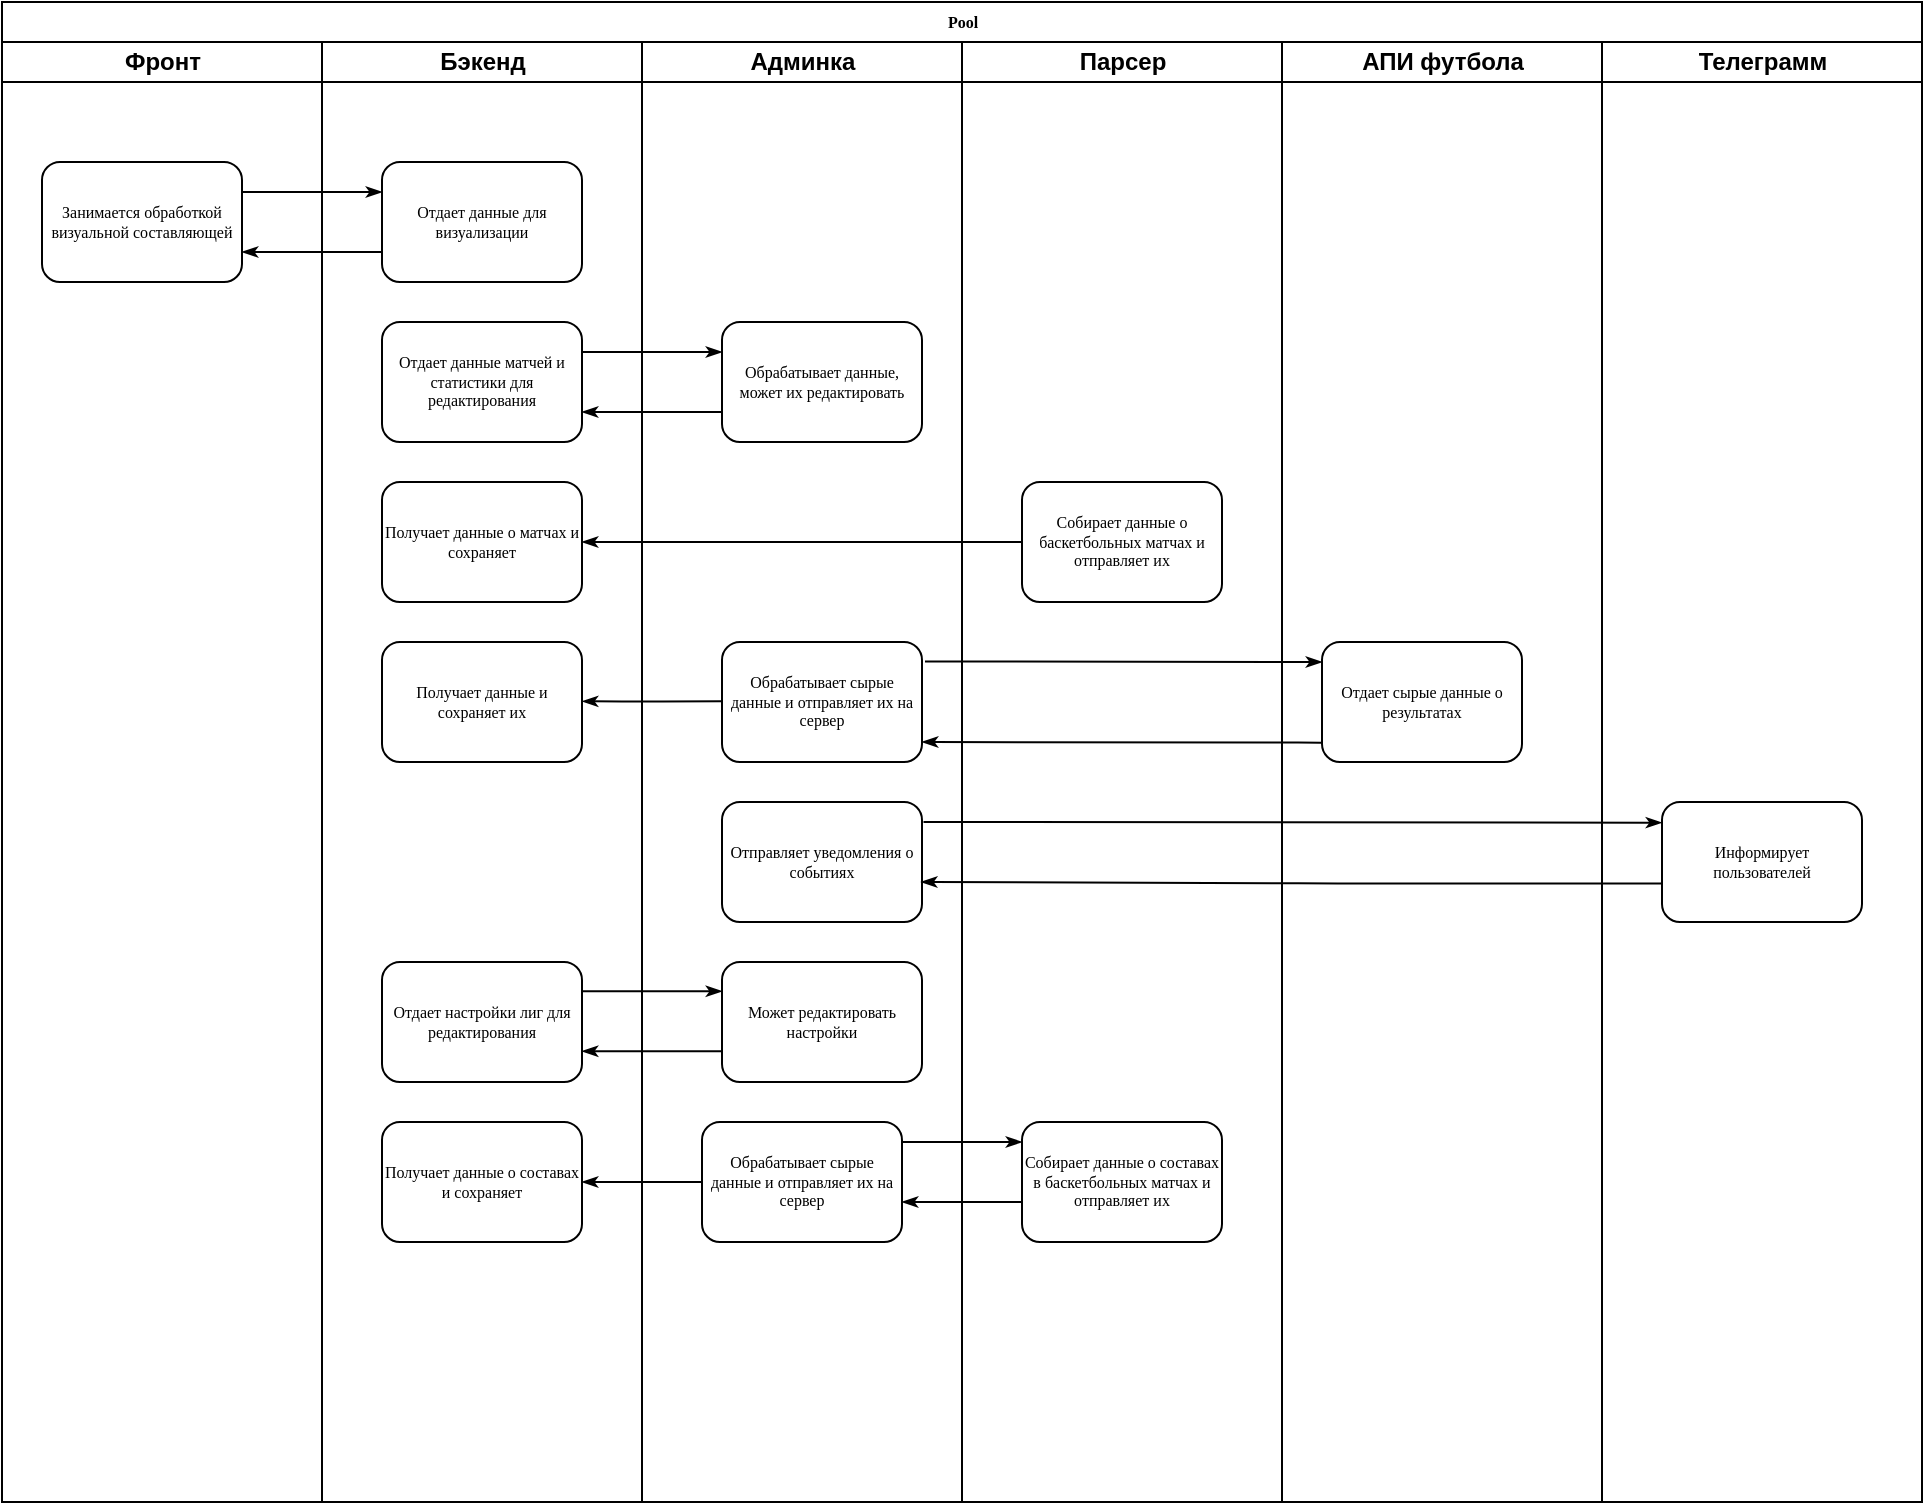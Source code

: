 <mxfile version="20.6.0" type="github">
  <diagram name="Page-1" id="74e2e168-ea6b-b213-b513-2b3c1d86103e">
    <mxGraphModel dx="1027" dy="577" grid="1" gridSize="10" guides="1" tooltips="1" connect="1" arrows="1" fold="1" page="1" pageScale="1" pageWidth="1100" pageHeight="850" background="none" math="0" shadow="0">
      <root>
        <mxCell id="0" />
        <mxCell id="1" parent="0" />
        <mxCell id="77e6c97f196da883-1" value="Pool" style="swimlane;html=1;childLayout=stackLayout;startSize=20;rounded=0;shadow=0;labelBackgroundColor=none;strokeWidth=1;fontFamily=Verdana;fontSize=8;align=center;" parent="1" vertex="1">
          <mxGeometry x="60" y="40" width="960" height="750" as="geometry" />
        </mxCell>
        <mxCell id="77e6c97f196da883-2" value="Фронт" style="swimlane;html=1;startSize=20;" parent="77e6c97f196da883-1" vertex="1">
          <mxGeometry y="20" width="160" height="730" as="geometry" />
        </mxCell>
        <mxCell id="77e6c97f196da883-8" value="Занимается обработкой визуальной составляющей" style="rounded=1;whiteSpace=wrap;html=1;shadow=0;labelBackgroundColor=none;strokeWidth=1;fontFamily=Verdana;fontSize=8;align=center;" parent="77e6c97f196da883-2" vertex="1">
          <mxGeometry x="20" y="60" width="100" height="60" as="geometry" />
        </mxCell>
        <mxCell id="77e6c97f196da883-3" value="Бэкенд" style="swimlane;html=1;startSize=20;" parent="77e6c97f196da883-1" vertex="1">
          <mxGeometry x="160" y="20" width="160" height="730" as="geometry" />
        </mxCell>
        <mxCell id="77e6c97f196da883-11" value="Отдает данные для визуализации" style="rounded=1;whiteSpace=wrap;html=1;shadow=0;labelBackgroundColor=none;strokeWidth=1;fontFamily=Verdana;fontSize=8;align=center;" parent="77e6c97f196da883-3" vertex="1">
          <mxGeometry x="30" y="60" width="100" height="60" as="geometry" />
        </mxCell>
        <mxCell id="qHQJKQO2i5-u3Q4mEbJ6-1" style="edgeStyle=orthogonalEdgeStyle;rounded=1;html=1;labelBackgroundColor=none;startArrow=none;startFill=0;startSize=5;endArrow=classicThin;endFill=1;endSize=5;jettySize=auto;orthogonalLoop=1;strokeWidth=1;fontFamily=Verdana;fontSize=8" edge="1" parent="77e6c97f196da883-3">
          <mxGeometry relative="1" as="geometry">
            <mxPoint x="30" y="105" as="sourcePoint" />
            <mxPoint x="-40" y="105" as="targetPoint" />
            <Array as="points">
              <mxPoint x="-10" y="105" />
              <mxPoint x="-10" y="105" />
            </Array>
          </mxGeometry>
        </mxCell>
        <mxCell id="qHQJKQO2i5-u3Q4mEbJ6-34" value="Отдает настройки лиг для редактирования" style="rounded=1;whiteSpace=wrap;html=1;shadow=0;labelBackgroundColor=none;strokeWidth=1;fontFamily=Verdana;fontSize=8;align=center;" vertex="1" parent="77e6c97f196da883-3">
          <mxGeometry x="30" y="460" width="100" height="60" as="geometry" />
        </mxCell>
        <mxCell id="qHQJKQO2i5-u3Q4mEbJ6-38" value="Получает данные о составах и сохраняет" style="rounded=1;whiteSpace=wrap;html=1;shadow=0;labelBackgroundColor=none;strokeWidth=1;fontFamily=Verdana;fontSize=8;align=center;" vertex="1" parent="77e6c97f196da883-3">
          <mxGeometry x="30" y="540" width="100" height="60" as="geometry" />
        </mxCell>
        <mxCell id="77e6c97f196da883-26" style="edgeStyle=orthogonalEdgeStyle;rounded=1;html=1;labelBackgroundColor=none;startArrow=none;startFill=0;startSize=5;endArrow=classicThin;endFill=1;endSize=5;jettySize=auto;orthogonalLoop=1;strokeWidth=1;fontFamily=Verdana;fontSize=8" parent="77e6c97f196da883-1" source="77e6c97f196da883-8" target="77e6c97f196da883-11" edge="1">
          <mxGeometry relative="1" as="geometry">
            <Array as="points">
              <mxPoint x="150" y="95" />
              <mxPoint x="150" y="95" />
            </Array>
          </mxGeometry>
        </mxCell>
        <mxCell id="77e6c97f196da883-4" value="Админка" style="swimlane;html=1;startSize=20;" parent="77e6c97f196da883-1" vertex="1">
          <mxGeometry x="320" y="20" width="160" height="730" as="geometry" />
        </mxCell>
        <mxCell id="qHQJKQO2i5-u3Q4mEbJ6-2" value="Отдает данные матчей и статистики для редактирования" style="rounded=1;whiteSpace=wrap;html=1;shadow=0;labelBackgroundColor=none;strokeWidth=1;fontFamily=Verdana;fontSize=8;align=center;" vertex="1" parent="77e6c97f196da883-4">
          <mxGeometry x="-130" y="140" width="100" height="60" as="geometry" />
        </mxCell>
        <mxCell id="qHQJKQO2i5-u3Q4mEbJ6-3" style="edgeStyle=orthogonalEdgeStyle;rounded=1;html=1;labelBackgroundColor=none;startArrow=none;startFill=0;startSize=5;endArrow=classicThin;endFill=1;endSize=5;jettySize=auto;orthogonalLoop=1;strokeWidth=1;fontFamily=Verdana;fontSize=8" edge="1" parent="77e6c97f196da883-4" source="qHQJKQO2i5-u3Q4mEbJ6-2" target="qHQJKQO2i5-u3Q4mEbJ6-4">
          <mxGeometry relative="1" as="geometry">
            <Array as="points">
              <mxPoint y="155" />
              <mxPoint y="155" />
            </Array>
          </mxGeometry>
        </mxCell>
        <mxCell id="qHQJKQO2i5-u3Q4mEbJ6-4" value="Обрабатывает данные, может их редактировать" style="rounded=1;whiteSpace=wrap;html=1;shadow=0;labelBackgroundColor=none;strokeWidth=1;fontFamily=Verdana;fontSize=8;align=center;" vertex="1" parent="77e6c97f196da883-4">
          <mxGeometry x="40" y="140" width="100" height="60" as="geometry" />
        </mxCell>
        <mxCell id="qHQJKQO2i5-u3Q4mEbJ6-5" style="edgeStyle=orthogonalEdgeStyle;rounded=1;html=1;labelBackgroundColor=none;startArrow=none;startFill=0;startSize=5;endArrow=classicThin;endFill=1;endSize=5;jettySize=auto;orthogonalLoop=1;strokeWidth=1;fontFamily=Verdana;fontSize=8" edge="1" parent="77e6c97f196da883-4">
          <mxGeometry relative="1" as="geometry">
            <mxPoint x="40" y="185" as="sourcePoint" />
            <mxPoint x="-30" y="185" as="targetPoint" />
            <Array as="points">
              <mxPoint y="185" />
              <mxPoint y="185" />
            </Array>
          </mxGeometry>
        </mxCell>
        <mxCell id="qHQJKQO2i5-u3Q4mEbJ6-6" value="Получает данные о матчах и сохраняет" style="rounded=1;whiteSpace=wrap;html=1;shadow=0;labelBackgroundColor=none;strokeWidth=1;fontFamily=Verdana;fontSize=8;align=center;" vertex="1" parent="77e6c97f196da883-4">
          <mxGeometry x="-130" y="220" width="100" height="60" as="geometry" />
        </mxCell>
        <mxCell id="qHQJKQO2i5-u3Q4mEbJ6-14" value="Получает данные и сохраняет их" style="rounded=1;whiteSpace=wrap;html=1;shadow=0;labelBackgroundColor=none;strokeWidth=1;fontFamily=Verdana;fontSize=8;align=center;" vertex="1" parent="77e6c97f196da883-4">
          <mxGeometry x="-130" y="300" width="100" height="60" as="geometry" />
        </mxCell>
        <mxCell id="qHQJKQO2i5-u3Q4mEbJ6-15" value="Обрабатывает сырые данные и отправляет их на сервер" style="rounded=1;whiteSpace=wrap;html=1;shadow=0;labelBackgroundColor=none;strokeWidth=1;fontFamily=Verdana;fontSize=8;align=center;" vertex="1" parent="77e6c97f196da883-4">
          <mxGeometry x="40" y="300" width="100" height="60" as="geometry" />
        </mxCell>
        <mxCell id="qHQJKQO2i5-u3Q4mEbJ6-16" style="edgeStyle=orthogonalEdgeStyle;rounded=1;html=1;labelBackgroundColor=none;startArrow=none;startFill=0;startSize=5;endArrow=classicThin;endFill=1;endSize=5;jettySize=auto;orthogonalLoop=1;strokeWidth=1;fontFamily=Verdana;fontSize=8" edge="1" parent="77e6c97f196da883-4">
          <mxGeometry relative="1" as="geometry">
            <mxPoint x="40" y="329.68" as="sourcePoint" />
            <mxPoint x="-30" y="329.68" as="targetPoint" />
            <Array as="points">
              <mxPoint y="329.68" />
              <mxPoint y="329.68" />
            </Array>
          </mxGeometry>
        </mxCell>
        <mxCell id="qHQJKQO2i5-u3Q4mEbJ6-21" style="edgeStyle=orthogonalEdgeStyle;rounded=1;html=1;labelBackgroundColor=none;startArrow=none;startFill=0;startSize=5;endArrow=classicThin;endFill=1;endSize=5;jettySize=auto;orthogonalLoop=1;strokeWidth=1;fontFamily=Verdana;fontSize=8;exitX=0.009;exitY=0.839;exitDx=0;exitDy=0;exitPerimeter=0;" edge="1" parent="77e6c97f196da883-4" source="qHQJKQO2i5-u3Q4mEbJ6-18">
          <mxGeometry relative="1" as="geometry">
            <mxPoint x="190" y="350" as="sourcePoint" />
            <mxPoint x="140" y="350" as="targetPoint" />
            <Array as="points">
              <mxPoint x="338" y="350" />
            </Array>
          </mxGeometry>
        </mxCell>
        <mxCell id="qHQJKQO2i5-u3Q4mEbJ6-26" value="Отправляет уведомления о событиях" style="rounded=1;whiteSpace=wrap;html=1;shadow=0;labelBackgroundColor=none;strokeWidth=1;fontFamily=Verdana;fontSize=8;align=center;" vertex="1" parent="77e6c97f196da883-4">
          <mxGeometry x="40" y="380" width="100" height="60" as="geometry" />
        </mxCell>
        <mxCell id="qHQJKQO2i5-u3Q4mEbJ6-35" value="Может редактировать настройки" style="rounded=1;whiteSpace=wrap;html=1;shadow=0;labelBackgroundColor=none;strokeWidth=1;fontFamily=Verdana;fontSize=8;align=center;" vertex="1" parent="77e6c97f196da883-4">
          <mxGeometry x="40" y="460" width="100" height="60" as="geometry" />
        </mxCell>
        <mxCell id="qHQJKQO2i5-u3Q4mEbJ6-36" style="edgeStyle=orthogonalEdgeStyle;rounded=1;html=1;labelBackgroundColor=none;startArrow=none;startFill=0;startSize=5;endArrow=classicThin;endFill=1;endSize=5;jettySize=auto;orthogonalLoop=1;strokeWidth=1;fontFamily=Verdana;fontSize=8" edge="1" parent="77e6c97f196da883-4">
          <mxGeometry relative="1" as="geometry">
            <Array as="points">
              <mxPoint y="474.61" />
              <mxPoint y="474.61" />
            </Array>
            <mxPoint x="-30" y="474.647" as="sourcePoint" />
            <mxPoint x="40" y="474.647" as="targetPoint" />
          </mxGeometry>
        </mxCell>
        <mxCell id="qHQJKQO2i5-u3Q4mEbJ6-37" style="edgeStyle=orthogonalEdgeStyle;rounded=1;html=1;labelBackgroundColor=none;startArrow=none;startFill=0;startSize=5;endArrow=classicThin;endFill=1;endSize=5;jettySize=auto;orthogonalLoop=1;strokeWidth=1;fontFamily=Verdana;fontSize=8" edge="1" parent="77e6c97f196da883-4">
          <mxGeometry relative="1" as="geometry">
            <mxPoint x="40" y="504.61" as="sourcePoint" />
            <mxPoint x="-30" y="504.61" as="targetPoint" />
            <Array as="points">
              <mxPoint y="504.61" />
              <mxPoint y="504.61" />
            </Array>
          </mxGeometry>
        </mxCell>
        <mxCell id="qHQJKQO2i5-u3Q4mEbJ6-41" value="Обрабатывает сырые данные и отправляет их на сервер" style="rounded=1;whiteSpace=wrap;html=1;shadow=0;labelBackgroundColor=none;strokeWidth=1;fontFamily=Verdana;fontSize=8;align=center;" vertex="1" parent="77e6c97f196da883-4">
          <mxGeometry x="30" y="540" width="100" height="60" as="geometry" />
        </mxCell>
        <mxCell id="77e6c97f196da883-5" value="Парсер" style="swimlane;html=1;startSize=20;" parent="77e6c97f196da883-1" vertex="1">
          <mxGeometry x="480" y="20" width="160" height="730" as="geometry" />
        </mxCell>
        <mxCell id="qHQJKQO2i5-u3Q4mEbJ6-8" value="Собирает данные о баскетбольных матчах и отправляет их" style="rounded=1;whiteSpace=wrap;html=1;shadow=0;labelBackgroundColor=none;strokeWidth=1;fontFamily=Verdana;fontSize=8;align=center;" vertex="1" parent="77e6c97f196da883-5">
          <mxGeometry x="30" y="220" width="100" height="60" as="geometry" />
        </mxCell>
        <mxCell id="qHQJKQO2i5-u3Q4mEbJ6-28" style="edgeStyle=orthogonalEdgeStyle;rounded=1;html=1;labelBackgroundColor=none;startArrow=none;startFill=0;startSize=5;endArrow=classicThin;endFill=1;endSize=5;jettySize=auto;orthogonalLoop=1;strokeWidth=1;fontFamily=Verdana;fontSize=8;exitX=0.008;exitY=0.679;exitDx=0;exitDy=0;exitPerimeter=0;" edge="1" parent="77e6c97f196da883-5" source="qHQJKQO2i5-u3Q4mEbJ6-27">
          <mxGeometry relative="1" as="geometry">
            <mxPoint x="180.45" y="420.34" as="sourcePoint" />
            <mxPoint x="-20.45" y="420" as="targetPoint" />
            <Array as="points">
              <mxPoint x="178" y="421" />
            </Array>
          </mxGeometry>
        </mxCell>
        <mxCell id="qHQJKQO2i5-u3Q4mEbJ6-29" style="edgeStyle=orthogonalEdgeStyle;rounded=1;html=1;labelBackgroundColor=none;startArrow=none;startFill=0;startSize=5;endArrow=classicThin;endFill=1;endSize=5;jettySize=auto;orthogonalLoop=1;strokeWidth=1;fontFamily=Verdana;fontSize=8;exitX=1.015;exitY=0.162;exitDx=0;exitDy=0;exitPerimeter=0;entryX=0;entryY=0.172;entryDx=0;entryDy=0;entryPerimeter=0;" edge="1" parent="77e6c97f196da883-5" target="qHQJKQO2i5-u3Q4mEbJ6-27">
          <mxGeometry relative="1" as="geometry">
            <Array as="points">
              <mxPoint x="-11" y="390" />
            </Array>
            <mxPoint x="-19.25" y="390" as="sourcePoint" />
            <mxPoint x="179.25" y="390.3" as="targetPoint" />
          </mxGeometry>
        </mxCell>
        <mxCell id="qHQJKQO2i5-u3Q4mEbJ6-39" value="Собирает данные о составах в баскетбольных матчах и отправляет их" style="rounded=1;whiteSpace=wrap;html=1;shadow=0;labelBackgroundColor=none;strokeWidth=1;fontFamily=Verdana;fontSize=8;align=center;" vertex="1" parent="77e6c97f196da883-5">
          <mxGeometry x="30" y="540" width="100" height="60" as="geometry" />
        </mxCell>
        <mxCell id="77e6c97f196da883-6" value="АПИ футбола" style="swimlane;html=1;startSize=20;" parent="77e6c97f196da883-1" vertex="1">
          <mxGeometry x="640" y="20" width="160" height="730" as="geometry" />
        </mxCell>
        <mxCell id="qHQJKQO2i5-u3Q4mEbJ6-18" value="Отдает сырые данные о результатах" style="rounded=1;whiteSpace=wrap;html=1;shadow=0;labelBackgroundColor=none;strokeWidth=1;fontFamily=Verdana;fontSize=8;align=center;" vertex="1" parent="77e6c97f196da883-6">
          <mxGeometry x="20" y="300" width="100" height="60" as="geometry" />
        </mxCell>
        <mxCell id="77e6c97f196da883-7" value="Телеграмм" style="swimlane;html=1;startSize=20;" parent="77e6c97f196da883-1" vertex="1">
          <mxGeometry x="800" y="20" width="160" height="730" as="geometry" />
        </mxCell>
        <mxCell id="qHQJKQO2i5-u3Q4mEbJ6-27" value="Информирует пользователей" style="rounded=1;whiteSpace=wrap;html=1;shadow=0;labelBackgroundColor=none;strokeWidth=1;fontFamily=Verdana;fontSize=8;align=center;" vertex="1" parent="77e6c97f196da883-7">
          <mxGeometry x="30" y="380" width="100" height="60" as="geometry" />
        </mxCell>
        <mxCell id="qHQJKQO2i5-u3Q4mEbJ6-19" style="edgeStyle=orthogonalEdgeStyle;rounded=1;html=1;labelBackgroundColor=none;startArrow=none;startFill=0;startSize=5;endArrow=classicThin;endFill=1;endSize=5;jettySize=auto;orthogonalLoop=1;strokeWidth=1;fontFamily=Verdana;fontSize=8;exitX=1.015;exitY=0.162;exitDx=0;exitDy=0;exitPerimeter=0;entryX=0;entryY=0.167;entryDx=0;entryDy=0;entryPerimeter=0;" edge="1" parent="77e6c97f196da883-1" source="qHQJKQO2i5-u3Q4mEbJ6-15" target="qHQJKQO2i5-u3Q4mEbJ6-18">
          <mxGeometry relative="1" as="geometry">
            <Array as="points">
              <mxPoint x="470" y="330" />
            </Array>
            <mxPoint x="470" y="330" as="sourcePoint" />
            <mxPoint x="510" y="330" as="targetPoint" />
          </mxGeometry>
        </mxCell>
        <mxCell id="qHQJKQO2i5-u3Q4mEbJ6-9" style="edgeStyle=orthogonalEdgeStyle;rounded=1;html=1;labelBackgroundColor=none;startArrow=none;startFill=0;startSize=5;endArrow=classicThin;endFill=1;endSize=5;jettySize=auto;orthogonalLoop=1;strokeWidth=1;fontFamily=Verdana;fontSize=8;exitX=0;exitY=0.5;exitDx=0;exitDy=0;entryX=1;entryY=0.5;entryDx=0;entryDy=0;" edge="1" parent="77e6c97f196da883-1" source="qHQJKQO2i5-u3Q4mEbJ6-8" target="qHQJKQO2i5-u3Q4mEbJ6-6">
          <mxGeometry relative="1" as="geometry">
            <mxPoint x="360" y="285" as="sourcePoint" />
            <mxPoint x="290" y="285" as="targetPoint" />
            <Array as="points" />
          </mxGeometry>
        </mxCell>
        <mxCell id="qHQJKQO2i5-u3Q4mEbJ6-46" style="edgeStyle=orthogonalEdgeStyle;rounded=1;html=1;labelBackgroundColor=none;startArrow=none;startFill=0;startSize=5;endArrow=classicThin;endFill=1;endSize=5;jettySize=auto;orthogonalLoop=1;strokeWidth=1;fontFamily=Verdana;fontSize=8;entryX=1;entryY=0.5;entryDx=0;entryDy=0;exitX=0;exitY=0.5;exitDx=0;exitDy=0;" edge="1" parent="77e6c97f196da883-1" source="qHQJKQO2i5-u3Q4mEbJ6-41" target="qHQJKQO2i5-u3Q4mEbJ6-38">
          <mxGeometry relative="1" as="geometry">
            <mxPoint x="370" y="534.61" as="sourcePoint" />
            <mxPoint x="300" y="534.61" as="targetPoint" />
            <Array as="points">
              <mxPoint x="310" y="590" />
              <mxPoint x="310" y="590" />
            </Array>
          </mxGeometry>
        </mxCell>
        <mxCell id="qHQJKQO2i5-u3Q4mEbJ6-49" style="edgeStyle=orthogonalEdgeStyle;rounded=1;html=1;labelBackgroundColor=none;startArrow=none;startFill=0;startSize=5;endArrow=classicThin;endFill=1;endSize=5;jettySize=auto;orthogonalLoop=1;strokeWidth=1;fontFamily=Verdana;fontSize=8;" edge="1" parent="77e6c97f196da883-1">
          <mxGeometry relative="1" as="geometry">
            <Array as="points">
              <mxPoint x="450" y="570" />
              <mxPoint x="510" y="570" />
            </Array>
            <mxPoint x="450" y="570" as="sourcePoint" />
            <mxPoint x="510" y="570" as="targetPoint" />
          </mxGeometry>
        </mxCell>
        <mxCell id="qHQJKQO2i5-u3Q4mEbJ6-47" style="edgeStyle=orthogonalEdgeStyle;rounded=1;html=1;labelBackgroundColor=none;startArrow=none;startFill=0;startSize=5;endArrow=classicThin;endFill=1;endSize=5;jettySize=auto;orthogonalLoop=1;strokeWidth=1;fontFamily=Verdana;fontSize=8;" edge="1" parent="1">
          <mxGeometry relative="1" as="geometry">
            <mxPoint x="570" y="640" as="sourcePoint" />
            <mxPoint x="510" y="640" as="targetPoint" />
            <Array as="points">
              <mxPoint x="570" y="640" />
            </Array>
          </mxGeometry>
        </mxCell>
      </root>
    </mxGraphModel>
  </diagram>
</mxfile>
